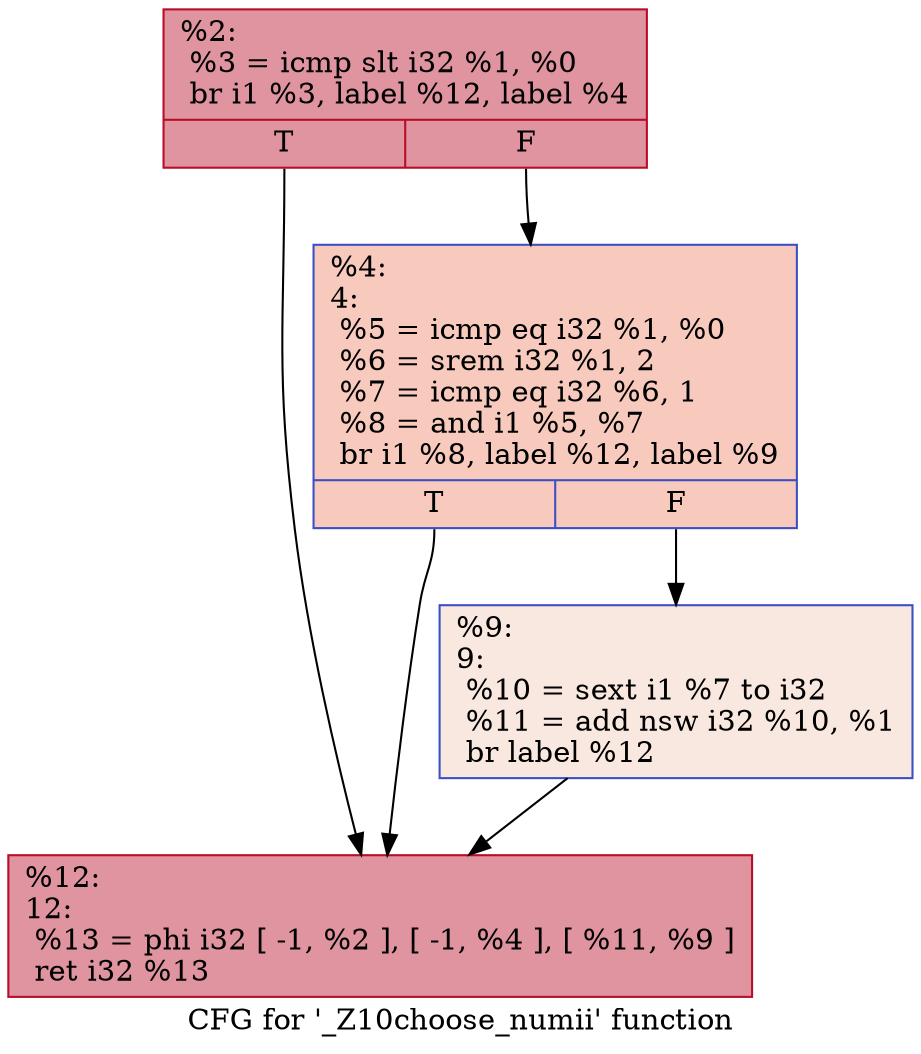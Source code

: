 digraph "CFG for '_Z10choose_numii' function" {
	label="CFG for '_Z10choose_numii' function";

	Node0x55b6c02a33a0 [shape=record,color="#b70d28ff", style=filled, fillcolor="#b70d2870",label="{%2:\l  %3 = icmp slt i32 %1, %0\l  br i1 %3, label %12, label %4\l|{<s0>T|<s1>F}}"];
	Node0x55b6c02a33a0:s0 -> Node0x55b6c02a3480;
	Node0x55b6c02a33a0:s1 -> Node0x55b6c02a34d0;
	Node0x55b6c02a34d0 [shape=record,color="#3d50c3ff", style=filled, fillcolor="#ef886b70",label="{%4:\l4:                                                \l  %5 = icmp eq i32 %1, %0\l  %6 = srem i32 %1, 2\l  %7 = icmp eq i32 %6, 1\l  %8 = and i1 %5, %7\l  br i1 %8, label %12, label %9\l|{<s0>T|<s1>F}}"];
	Node0x55b6c02a34d0:s0 -> Node0x55b6c02a3480;
	Node0x55b6c02a34d0:s1 -> Node0x55b6c02a35d0;
	Node0x55b6c02a35d0 [shape=record,color="#3d50c3ff", style=filled, fillcolor="#f1ccb870",label="{%9:\l9:                                                \l  %10 = sext i1 %7 to i32\l  %11 = add nsw i32 %10, %1\l  br label %12\l}"];
	Node0x55b6c02a35d0 -> Node0x55b6c02a3480;
	Node0x55b6c02a3480 [shape=record,color="#b70d28ff", style=filled, fillcolor="#b70d2870",label="{%12:\l12:                                               \l  %13 = phi i32 [ -1, %2 ], [ -1, %4 ], [ %11, %9 ]\l  ret i32 %13\l}"];
}
